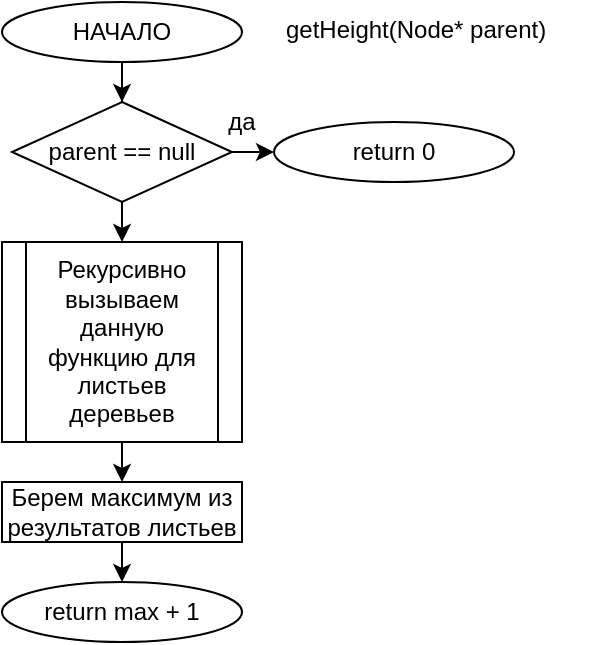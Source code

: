 <mxfile version="14.5.1" type="device" pages="8"><diagram id="BW1qMRBnVFD3zkaqbRNl" name="getHeight"><mxGraphModel dx="1086" dy="806" grid="1" gridSize="10" guides="1" tooltips="1" connect="1" arrows="1" fold="1" page="1" pageScale="1" pageWidth="827" pageHeight="1169" math="0" shadow="0"><root><mxCell id="0"/><mxCell id="1" parent="0"/><mxCell id="AoVnfUL4R-3QlECuRZpR-1" value="getHeight(Node&lt;T&gt;* parent)" style="text;whiteSpace=wrap;html=1;" vertex="1" parent="1"><mxGeometry x="434" y="20" width="160" height="30" as="geometry"/></mxCell><mxCell id="AoVnfUL4R-3QlECuRZpR-5" style="edgeStyle=orthogonalEdgeStyle;rounded=0;orthogonalLoop=1;jettySize=auto;html=1;exitX=0.5;exitY=1;exitDx=0;exitDy=0;" edge="1" parent="1" source="AoVnfUL4R-3QlECuRZpR-2" target="AoVnfUL4R-3QlECuRZpR-4"><mxGeometry relative="1" as="geometry"/></mxCell><mxCell id="AoVnfUL4R-3QlECuRZpR-2" value="НАЧАЛО" style="ellipse;whiteSpace=wrap;html=1;" vertex="1" parent="1"><mxGeometry x="294" y="20" width="120" height="30" as="geometry"/></mxCell><mxCell id="AoVnfUL4R-3QlECuRZpR-7" style="edgeStyle=orthogonalEdgeStyle;rounded=0;orthogonalLoop=1;jettySize=auto;html=1;exitX=1;exitY=0.5;exitDx=0;exitDy=0;entryX=0;entryY=0.5;entryDx=0;entryDy=0;" edge="1" parent="1" source="AoVnfUL4R-3QlECuRZpR-4" target="AoVnfUL4R-3QlECuRZpR-6"><mxGeometry relative="1" as="geometry"/></mxCell><mxCell id="AoVnfUL4R-3QlECuRZpR-10" style="edgeStyle=orthogonalEdgeStyle;rounded=0;orthogonalLoop=1;jettySize=auto;html=1;exitX=0.5;exitY=1;exitDx=0;exitDy=0;entryX=0.5;entryY=0;entryDx=0;entryDy=0;" edge="1" parent="1" source="AoVnfUL4R-3QlECuRZpR-4" target="AoVnfUL4R-3QlECuRZpR-9"><mxGeometry relative="1" as="geometry"/></mxCell><mxCell id="AoVnfUL4R-3QlECuRZpR-4" value="parent == null" style="rhombus;whiteSpace=wrap;html=1;" vertex="1" parent="1"><mxGeometry x="299" y="70" width="110" height="50" as="geometry"/></mxCell><mxCell id="AoVnfUL4R-3QlECuRZpR-6" value="return 0" style="ellipse;whiteSpace=wrap;html=1;" vertex="1" parent="1"><mxGeometry x="430" y="80" width="120" height="30" as="geometry"/></mxCell><mxCell id="AoVnfUL4R-3QlECuRZpR-8" value="да" style="text;html=1;strokeColor=none;fillColor=none;align=center;verticalAlign=middle;whiteSpace=wrap;rounded=0;" vertex="1" parent="1"><mxGeometry x="394" y="70" width="40" height="20" as="geometry"/></mxCell><mxCell id="AoVnfUL4R-3QlECuRZpR-12" style="edgeStyle=orthogonalEdgeStyle;rounded=0;orthogonalLoop=1;jettySize=auto;html=1;exitX=0.5;exitY=1;exitDx=0;exitDy=0;entryX=0.5;entryY=0;entryDx=0;entryDy=0;" edge="1" parent="1" source="AoVnfUL4R-3QlECuRZpR-9" target="AoVnfUL4R-3QlECuRZpR-11"><mxGeometry relative="1" as="geometry"/></mxCell><mxCell id="AoVnfUL4R-3QlECuRZpR-9" value="Рекурсивно вызываем данную функцию для листьев деревьев" style="shape=process;whiteSpace=wrap;html=1;backgroundOutline=1;" vertex="1" parent="1"><mxGeometry x="294" y="140" width="120" height="100" as="geometry"/></mxCell><mxCell id="AoVnfUL4R-3QlECuRZpR-14" style="edgeStyle=orthogonalEdgeStyle;rounded=0;orthogonalLoop=1;jettySize=auto;html=1;exitX=0.5;exitY=1;exitDx=0;exitDy=0;entryX=0.5;entryY=0;entryDx=0;entryDy=0;" edge="1" parent="1" source="AoVnfUL4R-3QlECuRZpR-11" target="AoVnfUL4R-3QlECuRZpR-13"><mxGeometry relative="1" as="geometry"/></mxCell><mxCell id="AoVnfUL4R-3QlECuRZpR-11" value="Берем максимум из результатов листьев" style="rounded=0;whiteSpace=wrap;html=1;" vertex="1" parent="1"><mxGeometry x="294" y="260" width="120" height="30" as="geometry"/></mxCell><mxCell id="AoVnfUL4R-3QlECuRZpR-13" value="return max + 1" style="ellipse;whiteSpace=wrap;html=1;" vertex="1" parent="1"><mxGeometry x="294" y="310" width="120" height="30" as="geometry"/></mxCell></root></mxGraphModel></diagram><diagram id="B-3JRi265FeLO5oPQ7L6" name="inorderTraversal"><mxGraphModel dx="905" dy="672" grid="1" gridSize="10" guides="1" tooltips="1" connect="1" arrows="1" fold="1" page="1" pageScale="1" pageWidth="827" pageHeight="1169" math="0" shadow="0"><root><mxCell id="4geAM8n9Hme6k1BbNIq_-0"/><mxCell id="4geAM8n9Hme6k1BbNIq_-1" parent="4geAM8n9Hme6k1BbNIq_-0"/><mxCell id="4geAM8n9Hme6k1BbNIq_-2" value="inorderTraversal(Node&lt;T&gt;* parent)" style="text;whiteSpace=wrap;html=1;" vertex="1" parent="4geAM8n9Hme6k1BbNIq_-1"><mxGeometry x="173" y="30" width="190" height="30" as="geometry"/></mxCell><mxCell id="4geAM8n9Hme6k1BbNIq_-5" style="edgeStyle=orthogonalEdgeStyle;rounded=0;orthogonalLoop=1;jettySize=auto;html=1;exitX=0.5;exitY=1;exitDx=0;exitDy=0;entryX=0.5;entryY=0;entryDx=0;entryDy=0;" edge="1" parent="4geAM8n9Hme6k1BbNIq_-1" source="4geAM8n9Hme6k1BbNIq_-3" target="4geAM8n9Hme6k1BbNIq_-4"><mxGeometry relative="1" as="geometry"/></mxCell><mxCell id="4geAM8n9Hme6k1BbNIq_-3" value="НАЧАЛО" style="ellipse;whiteSpace=wrap;html=1;" vertex="1" parent="4geAM8n9Hme6k1BbNIq_-1"><mxGeometry x="363" y="20" width="120" height="30" as="geometry"/></mxCell><mxCell id="4geAM8n9Hme6k1BbNIq_-9" style="edgeStyle=orthogonalEdgeStyle;rounded=0;orthogonalLoop=1;jettySize=auto;html=1;exitX=0.5;exitY=1;exitDx=0;exitDy=0;entryX=0.5;entryY=0;entryDx=0;entryDy=0;" edge="1" parent="4geAM8n9Hme6k1BbNIq_-1" source="4geAM8n9Hme6k1BbNIq_-4" target="4geAM8n9Hme6k1BbNIq_-6"><mxGeometry relative="1" as="geometry"/></mxCell><mxCell id="4geAM8n9Hme6k1BbNIq_-15" style="edgeStyle=orthogonalEdgeStyle;rounded=0;orthogonalLoop=1;jettySize=auto;html=1;exitX=1;exitY=0.5;exitDx=0;exitDy=0;" edge="1" parent="4geAM8n9Hme6k1BbNIq_-1" source="4geAM8n9Hme6k1BbNIq_-4"><mxGeometry relative="1" as="geometry"><mxPoint x="423" y="300" as="targetPoint"/><Array as="points"><mxPoint x="560" y="90"/><mxPoint x="560" y="300"/><mxPoint x="430" y="300"/></Array></mxGeometry></mxCell><mxCell id="4geAM8n9Hme6k1BbNIq_-4" value="parent != null" style="rhombus;whiteSpace=wrap;html=1;" vertex="1" parent="4geAM8n9Hme6k1BbNIq_-1"><mxGeometry x="378" y="70" width="90" height="40" as="geometry"/></mxCell><mxCell id="4geAM8n9Hme6k1BbNIq_-10" style="edgeStyle=orthogonalEdgeStyle;rounded=0;orthogonalLoop=1;jettySize=auto;html=1;exitX=0.5;exitY=1;exitDx=0;exitDy=0;entryX=0.5;entryY=0;entryDx=0;entryDy=0;" edge="1" parent="4geAM8n9Hme6k1BbNIq_-1" source="4geAM8n9Hme6k1BbNIq_-6" target="4geAM8n9Hme6k1BbNIq_-8"><mxGeometry relative="1" as="geometry"/></mxCell><mxCell id="4geAM8n9Hme6k1BbNIq_-6" value="Вызов рекурсивно этой функции для левого листа" style="shape=process;whiteSpace=wrap;html=1;backgroundOutline=1;" vertex="1" parent="4geAM8n9Hme6k1BbNIq_-1"><mxGeometry x="320" y="130" width="206" height="40" as="geometry"/></mxCell><mxCell id="4geAM8n9Hme6k1BbNIq_-14" style="edgeStyle=orthogonalEdgeStyle;rounded=0;orthogonalLoop=1;jettySize=auto;html=1;exitX=0.5;exitY=1;exitDx=0;exitDy=0;entryX=0.5;entryY=0;entryDx=0;entryDy=0;" edge="1" parent="4geAM8n9Hme6k1BbNIq_-1" source="4geAM8n9Hme6k1BbNIq_-7" target="4geAM8n9Hme6k1BbNIq_-13"><mxGeometry relative="1" as="geometry"/></mxCell><mxCell id="4geAM8n9Hme6k1BbNIq_-7" value="Вызов рекурсивно этой функции для левого листа" style="shape=process;whiteSpace=wrap;html=1;backgroundOutline=1;" vertex="1" parent="4geAM8n9Hme6k1BbNIq_-1"><mxGeometry x="320" y="240" width="206" height="40" as="geometry"/></mxCell><mxCell id="4geAM8n9Hme6k1BbNIq_-11" style="edgeStyle=orthogonalEdgeStyle;rounded=0;orthogonalLoop=1;jettySize=auto;html=1;exitX=0.5;exitY=1;exitDx=0;exitDy=0;entryX=0.5;entryY=0;entryDx=0;entryDy=0;" edge="1" parent="4geAM8n9Hme6k1BbNIq_-1" source="4geAM8n9Hme6k1BbNIq_-8" target="4geAM8n9Hme6k1BbNIq_-7"><mxGeometry relative="1" as="geometry"/></mxCell><mxCell id="4geAM8n9Hme6k1BbNIq_-8" value="Вывод ключа" style="shape=parallelogram;perimeter=parallelogramPerimeter;whiteSpace=wrap;html=1;fixedSize=1;" vertex="1" parent="4geAM8n9Hme6k1BbNIq_-1"><mxGeometry x="363" y="190" width="120" height="30" as="geometry"/></mxCell><mxCell id="4geAM8n9Hme6k1BbNIq_-12" value="да" style="text;html=1;strokeColor=none;fillColor=none;align=center;verticalAlign=middle;whiteSpace=wrap;rounded=0;" vertex="1" parent="4geAM8n9Hme6k1BbNIq_-1"><mxGeometry x="420" y="110" width="40" height="20" as="geometry"/></mxCell><mxCell id="4geAM8n9Hme6k1BbNIq_-13" value="КОНЕЦ" style="ellipse;whiteSpace=wrap;html=1;" vertex="1" parent="4geAM8n9Hme6k1BbNIq_-1"><mxGeometry x="363" y="320" width="120" height="30" as="geometry"/></mxCell><mxCell id="4geAM8n9Hme6k1BbNIq_-16" value="нет" style="text;html=1;strokeColor=none;fillColor=none;align=center;verticalAlign=middle;whiteSpace=wrap;rounded=0;" vertex="1" parent="4geAM8n9Hme6k1BbNIq_-1"><mxGeometry x="470" y="70" width="40" height="20" as="geometry"/></mxCell></root></mxGraphModel></diagram><diagram id="g00FV4BancTweAm8_nY4" name="preorderTraversal"><mxGraphModel dx="434" dy="322" grid="1" gridSize="10" guides="1" tooltips="1" connect="1" arrows="1" fold="1" page="1" pageScale="1" pageWidth="827" pageHeight="1169" math="0" shadow="0"><root><mxCell id="FPxC_XWBbw3tprt7nkmV-0"/><mxCell id="FPxC_XWBbw3tprt7nkmV-1" parent="FPxC_XWBbw3tprt7nkmV-0"/><mxCell id="FPxC_XWBbw3tprt7nkmV-2" value="preorderTraversal(Node* parent)" style="text;whiteSpace=wrap;html=1;" vertex="1" parent="FPxC_XWBbw3tprt7nkmV-1"><mxGeometry x="173" y="30" width="190" height="30" as="geometry"/></mxCell><mxCell id="FPxC_XWBbw3tprt7nkmV-3" style="edgeStyle=orthogonalEdgeStyle;rounded=0;orthogonalLoop=1;jettySize=auto;html=1;exitX=0.5;exitY=1;exitDx=0;exitDy=0;entryX=0.5;entryY=0;entryDx=0;entryDy=0;" edge="1" parent="FPxC_XWBbw3tprt7nkmV-1" source="FPxC_XWBbw3tprt7nkmV-4" target="FPxC_XWBbw3tprt7nkmV-7"><mxGeometry relative="1" as="geometry"/></mxCell><mxCell id="FPxC_XWBbw3tprt7nkmV-4" value="НАЧАЛО" style="ellipse;whiteSpace=wrap;html=1;" vertex="1" parent="FPxC_XWBbw3tprt7nkmV-1"><mxGeometry x="363" y="20" width="120" height="30" as="geometry"/></mxCell><mxCell id="FPxC_XWBbw3tprt7nkmV-5" style="edgeStyle=orthogonalEdgeStyle;rounded=0;orthogonalLoop=1;jettySize=auto;html=1;exitX=0.5;exitY=1;exitDx=0;exitDy=0;entryX=0.5;entryY=0;entryDx=0;entryDy=0;" edge="1" parent="FPxC_XWBbw3tprt7nkmV-1" source="FPxC_XWBbw3tprt7nkmV-7" target="FPxC_XWBbw3tprt7nkmV-17"><mxGeometry relative="1" as="geometry"/></mxCell><mxCell id="FPxC_XWBbw3tprt7nkmV-6" style="edgeStyle=orthogonalEdgeStyle;rounded=0;orthogonalLoop=1;jettySize=auto;html=1;exitX=1;exitY=0.5;exitDx=0;exitDy=0;" edge="1" parent="FPxC_XWBbw3tprt7nkmV-1" source="FPxC_XWBbw3tprt7nkmV-7"><mxGeometry relative="1" as="geometry"><mxPoint x="423" y="300" as="targetPoint"/><Array as="points"><mxPoint x="560" y="90"/><mxPoint x="560" y="300"/><mxPoint x="430" y="300"/></Array></mxGeometry></mxCell><mxCell id="FPxC_XWBbw3tprt7nkmV-7" value="parent != null" style="rhombus;whiteSpace=wrap;html=1;" vertex="1" parent="FPxC_XWBbw3tprt7nkmV-1"><mxGeometry x="378" y="70" width="90" height="40" as="geometry"/></mxCell><mxCell id="FPxC_XWBbw3tprt7nkmV-8" style="edgeStyle=orthogonalEdgeStyle;rounded=0;orthogonalLoop=1;jettySize=auto;html=1;exitX=0.5;exitY=1;exitDx=0;exitDy=0;entryX=0.5;entryY=0;entryDx=0;entryDy=0;" edge="1" parent="FPxC_XWBbw3tprt7nkmV-1" source="FPxC_XWBbw3tprt7nkmV-9"><mxGeometry relative="1" as="geometry"><mxPoint x="423" y="190" as="targetPoint"/></mxGeometry></mxCell><mxCell id="FPxC_XWBbw3tprt7nkmV-9" value="Вызов рекурсивно этой функции для левого листа" style="shape=process;whiteSpace=wrap;html=1;backgroundOutline=1;" vertex="1" parent="FPxC_XWBbw3tprt7nkmV-1"><mxGeometry x="320" y="180" width="206" height="40" as="geometry"/></mxCell><mxCell id="FPxC_XWBbw3tprt7nkmV-10" style="edgeStyle=orthogonalEdgeStyle;rounded=0;orthogonalLoop=1;jettySize=auto;html=1;exitX=0.5;exitY=1;exitDx=0;exitDy=0;entryX=0.5;entryY=0;entryDx=0;entryDy=0;" edge="1" parent="FPxC_XWBbw3tprt7nkmV-1" source="FPxC_XWBbw3tprt7nkmV-11" target="FPxC_XWBbw3tprt7nkmV-15"><mxGeometry relative="1" as="geometry"/></mxCell><mxCell id="FPxC_XWBbw3tprt7nkmV-11" value="Вызов рекурсивно этой функции для левого листа" style="shape=process;whiteSpace=wrap;html=1;backgroundOutline=1;" vertex="1" parent="FPxC_XWBbw3tprt7nkmV-1"><mxGeometry x="320" y="240" width="206" height="40" as="geometry"/></mxCell><mxCell id="FPxC_XWBbw3tprt7nkmV-12" style="edgeStyle=orthogonalEdgeStyle;rounded=0;orthogonalLoop=1;jettySize=auto;html=1;exitX=0.5;exitY=1;exitDx=0;exitDy=0;entryX=0.5;entryY=0;entryDx=0;entryDy=0;" edge="1" parent="FPxC_XWBbw3tprt7nkmV-1" target="FPxC_XWBbw3tprt7nkmV-11"><mxGeometry relative="1" as="geometry"><mxPoint x="423" y="220" as="sourcePoint"/></mxGeometry></mxCell><mxCell id="FPxC_XWBbw3tprt7nkmV-14" value="да" style="text;html=1;strokeColor=none;fillColor=none;align=center;verticalAlign=middle;whiteSpace=wrap;rounded=0;" vertex="1" parent="FPxC_XWBbw3tprt7nkmV-1"><mxGeometry x="443" y="110" width="40" height="20" as="geometry"/></mxCell><mxCell id="FPxC_XWBbw3tprt7nkmV-15" value="КОНЕЦ" style="ellipse;whiteSpace=wrap;html=1;" vertex="1" parent="FPxC_XWBbw3tprt7nkmV-1"><mxGeometry x="363" y="320" width="120" height="30" as="geometry"/></mxCell><mxCell id="FPxC_XWBbw3tprt7nkmV-16" value="нет" style="text;html=1;strokeColor=none;fillColor=none;align=center;verticalAlign=middle;whiteSpace=wrap;rounded=0;" vertex="1" parent="FPxC_XWBbw3tprt7nkmV-1"><mxGeometry x="470" y="70" width="40" height="20" as="geometry"/></mxCell><mxCell id="QGQJb4rwh0-RRmiWqbQa-2" style="edgeStyle=orthogonalEdgeStyle;rounded=0;orthogonalLoop=1;jettySize=auto;html=1;exitX=0.5;exitY=1;exitDx=0;exitDy=0;entryX=0.5;entryY=0;entryDx=0;entryDy=0;" edge="1" parent="FPxC_XWBbw3tprt7nkmV-1" source="FPxC_XWBbw3tprt7nkmV-17" target="FPxC_XWBbw3tprt7nkmV-9"><mxGeometry relative="1" as="geometry"/></mxCell><mxCell id="FPxC_XWBbw3tprt7nkmV-17" value="Вывод ключа" style="shape=parallelogram;perimeter=parallelogramPerimeter;whiteSpace=wrap;html=1;fixedSize=1;" vertex="1" parent="FPxC_XWBbw3tprt7nkmV-1"><mxGeometry x="363" y="130" width="120" height="30" as="geometry"/></mxCell></root></mxGraphModel></diagram><diagram id="iLRf9k6TgkafiIyk0e5m" name="postorder"><mxGraphModel dx="1086" dy="806" grid="1" gridSize="10" guides="1" tooltips="1" connect="1" arrows="1" fold="1" page="1" pageScale="1" pageWidth="827" pageHeight="1169" math="0" shadow="0"><root><mxCell id="Up7nv6rXmV4VIfCyWEKF-0"/><mxCell id="Up7nv6rXmV4VIfCyWEKF-1" parent="Up7nv6rXmV4VIfCyWEKF-0"/><mxCell id="Up7nv6rXmV4VIfCyWEKF-2" value="postorderTraversal(Node* parent)" style="text;whiteSpace=wrap;html=1;" vertex="1" parent="Up7nv6rXmV4VIfCyWEKF-1"><mxGeometry x="173" y="30" width="190" height="30" as="geometry"/></mxCell><mxCell id="Up7nv6rXmV4VIfCyWEKF-3" style="edgeStyle=orthogonalEdgeStyle;rounded=0;orthogonalLoop=1;jettySize=auto;html=1;exitX=0.5;exitY=1;exitDx=0;exitDy=0;entryX=0.5;entryY=0;entryDx=0;entryDy=0;" edge="1" parent="Up7nv6rXmV4VIfCyWEKF-1" source="Up7nv6rXmV4VIfCyWEKF-4" target="Up7nv6rXmV4VIfCyWEKF-7"><mxGeometry relative="1" as="geometry"/></mxCell><mxCell id="Up7nv6rXmV4VIfCyWEKF-4" value="НАЧАЛО" style="ellipse;whiteSpace=wrap;html=1;" vertex="1" parent="Up7nv6rXmV4VIfCyWEKF-1"><mxGeometry x="363" y="20" width="120" height="30" as="geometry"/></mxCell><mxCell id="Up7nv6rXmV4VIfCyWEKF-5" style="edgeStyle=orthogonalEdgeStyle;rounded=0;orthogonalLoop=1;jettySize=auto;html=1;exitX=0.5;exitY=1;exitDx=0;exitDy=0;entryX=0.5;entryY=0;entryDx=0;entryDy=0;" edge="1" parent="Up7nv6rXmV4VIfCyWEKF-1" source="Up7nv6rXmV4VIfCyWEKF-7" target="Up7nv6rXmV4VIfCyWEKF-9"><mxGeometry relative="1" as="geometry"/></mxCell><mxCell id="Up7nv6rXmV4VIfCyWEKF-6" style="edgeStyle=orthogonalEdgeStyle;rounded=0;orthogonalLoop=1;jettySize=auto;html=1;exitX=1;exitY=0.5;exitDx=0;exitDy=0;" edge="1" parent="Up7nv6rXmV4VIfCyWEKF-1" source="Up7nv6rXmV4VIfCyWEKF-7"><mxGeometry relative="1" as="geometry"><mxPoint x="423" y="300" as="targetPoint"/><Array as="points"><mxPoint x="560" y="90"/><mxPoint x="560" y="300"/><mxPoint x="430" y="300"/></Array></mxGeometry></mxCell><mxCell id="Up7nv6rXmV4VIfCyWEKF-7" value="parent != null" style="rhombus;whiteSpace=wrap;html=1;" vertex="1" parent="Up7nv6rXmV4VIfCyWEKF-1"><mxGeometry x="378" y="70" width="90" height="40" as="geometry"/></mxCell><mxCell id="Up7nv6rXmV4VIfCyWEKF-8" style="edgeStyle=orthogonalEdgeStyle;rounded=0;orthogonalLoop=1;jettySize=auto;html=1;exitX=0.5;exitY=1;exitDx=0;exitDy=0;entryX=0.5;entryY=0;entryDx=0;entryDy=0;" edge="1" parent="Up7nv6rXmV4VIfCyWEKF-1" source="Up7nv6rXmV4VIfCyWEKF-9"><mxGeometry relative="1" as="geometry"><mxPoint x="423" y="140" as="targetPoint"/></mxGeometry></mxCell><mxCell id="Up7nv6rXmV4VIfCyWEKF-9" value="Вызов рекурсивно этой функции для левого листа" style="shape=process;whiteSpace=wrap;html=1;backgroundOutline=1;" vertex="1" parent="Up7nv6rXmV4VIfCyWEKF-1"><mxGeometry x="320" y="130" width="206" height="40" as="geometry"/></mxCell><mxCell id="Up7nv6rXmV4VIfCyWEKF-10" style="edgeStyle=orthogonalEdgeStyle;rounded=0;orthogonalLoop=1;jettySize=auto;html=1;exitX=0.5;exitY=1;exitDx=0;exitDy=0;entryX=0.5;entryY=0;entryDx=0;entryDy=0;" edge="1" parent="Up7nv6rXmV4VIfCyWEKF-1" source="Up7nv6rXmV4VIfCyWEKF-11" target="Up7nv6rXmV4VIfCyWEKF-16"><mxGeometry relative="1" as="geometry"/></mxCell><mxCell id="Up7nv6rXmV4VIfCyWEKF-11" value="Вызов рекурсивно этой функции для левого листа" style="shape=process;whiteSpace=wrap;html=1;backgroundOutline=1;" vertex="1" parent="Up7nv6rXmV4VIfCyWEKF-1"><mxGeometry x="320" y="190" width="206" height="40" as="geometry"/></mxCell><mxCell id="Up7nv6rXmV4VIfCyWEKF-12" style="edgeStyle=orthogonalEdgeStyle;rounded=0;orthogonalLoop=1;jettySize=auto;html=1;exitX=0.5;exitY=1;exitDx=0;exitDy=0;entryX=0.5;entryY=0;entryDx=0;entryDy=0;" edge="1" parent="Up7nv6rXmV4VIfCyWEKF-1" target="Up7nv6rXmV4VIfCyWEKF-11"><mxGeometry relative="1" as="geometry"><mxPoint x="423" y="170" as="sourcePoint"/></mxGeometry></mxCell><mxCell id="Up7nv6rXmV4VIfCyWEKF-13" value="да" style="text;html=1;strokeColor=none;fillColor=none;align=center;verticalAlign=middle;whiteSpace=wrap;rounded=0;" vertex="1" parent="Up7nv6rXmV4VIfCyWEKF-1"><mxGeometry x="420" y="110" width="40" height="20" as="geometry"/></mxCell><mxCell id="Up7nv6rXmV4VIfCyWEKF-14" value="КОНЕЦ" style="ellipse;whiteSpace=wrap;html=1;" vertex="1" parent="Up7nv6rXmV4VIfCyWEKF-1"><mxGeometry x="363" y="320" width="120" height="30" as="geometry"/></mxCell><mxCell id="Up7nv6rXmV4VIfCyWEKF-15" value="нет" style="text;html=1;strokeColor=none;fillColor=none;align=center;verticalAlign=middle;whiteSpace=wrap;rounded=0;" vertex="1" parent="Up7nv6rXmV4VIfCyWEKF-1"><mxGeometry x="470" y="70" width="40" height="20" as="geometry"/></mxCell><mxCell id="Up7nv6rXmV4VIfCyWEKF-17" style="edgeStyle=orthogonalEdgeStyle;rounded=0;orthogonalLoop=1;jettySize=auto;html=1;exitX=0.5;exitY=1;exitDx=0;exitDy=0;entryX=0.5;entryY=0;entryDx=0;entryDy=0;" edge="1" parent="Up7nv6rXmV4VIfCyWEKF-1" source="Up7nv6rXmV4VIfCyWEKF-16" target="Up7nv6rXmV4VIfCyWEKF-14"><mxGeometry relative="1" as="geometry"/></mxCell><mxCell id="Up7nv6rXmV4VIfCyWEKF-16" value="Вывод ключа" style="shape=parallelogram;perimeter=parallelogramPerimeter;whiteSpace=wrap;html=1;fixedSize=1;" vertex="1" parent="Up7nv6rXmV4VIfCyWEKF-1"><mxGeometry x="363" y="250" width="120" height="30" as="geometry"/></mxCell></root></mxGraphModel></diagram><diagram id="UOvpYJp0cwUBG3vtKQwI" name="insert"><mxGraphModel dx="1086" dy="806" grid="1" gridSize="10" guides="1" tooltips="1" connect="1" arrows="1" fold="1" page="1" pageScale="1" pageWidth="827" pageHeight="1169" math="0" shadow="0"><root><mxCell id="nnUzBEbul4XNCU3whpdk-0"/><mxCell id="nnUzBEbul4XNCU3whpdk-1" parent="nnUzBEbul4XNCU3whpdk-0"/><mxCell id="nnUzBEbul4XNCU3whpdk-2" value="insert(T key)" style="text;whiteSpace=wrap;html=1;" vertex="1" parent="nnUzBEbul4XNCU3whpdk-1"><mxGeometry x="229" y="10" width="90" height="30" as="geometry"/></mxCell><mxCell id="nnUzBEbul4XNCU3whpdk-14" style="edgeStyle=orthogonalEdgeStyle;rounded=0;orthogonalLoop=1;jettySize=auto;html=1;exitX=0.5;exitY=1;exitDx=0;exitDy=0;entryX=0.5;entryY=0;entryDx=0;entryDy=0;" edge="1" parent="nnUzBEbul4XNCU3whpdk-1" source="nnUzBEbul4XNCU3whpdk-3" target="nnUzBEbul4XNCU3whpdk-4"><mxGeometry relative="1" as="geometry"/></mxCell><mxCell id="nnUzBEbul4XNCU3whpdk-3" value="НАЧАЛО" style="ellipse;whiteSpace=wrap;html=1;" vertex="1" parent="nnUzBEbul4XNCU3whpdk-1"><mxGeometry x="354" y="10" width="120" height="30" as="geometry"/></mxCell><mxCell id="nnUzBEbul4XNCU3whpdk-6" style="edgeStyle=orthogonalEdgeStyle;rounded=0;orthogonalLoop=1;jettySize=auto;html=1;exitX=0.5;exitY=1;exitDx=0;exitDy=0;entryX=0.5;entryY=0;entryDx=0;entryDy=0;" edge="1" parent="nnUzBEbul4XNCU3whpdk-1" source="nnUzBEbul4XNCU3whpdk-4" target="nnUzBEbul4XNCU3whpdk-5"><mxGeometry relative="1" as="geometry"/></mxCell><mxCell id="nnUzBEbul4XNCU3whpdk-13" style="edgeStyle=orthogonalEdgeStyle;rounded=0;orthogonalLoop=1;jettySize=auto;html=1;exitX=0;exitY=0.5;exitDx=0;exitDy=0;entryX=0.5;entryY=0;entryDx=0;entryDy=0;" edge="1" parent="nnUzBEbul4XNCU3whpdk-1" source="nnUzBEbul4XNCU3whpdk-4" target="nnUzBEbul4XNCU3whpdk-15"><mxGeometry relative="1" as="geometry"><mxPoint x="410" y="290" as="targetPoint"/><Array as="points"><mxPoint x="310" y="100"/><mxPoint x="310" y="270"/><mxPoint x="414" y="270"/></Array></mxGeometry></mxCell><mxCell id="nnUzBEbul4XNCU3whpdk-4" value="Корень пустой?" style="rhombus;whiteSpace=wrap;html=1;" vertex="1" parent="nnUzBEbul4XNCU3whpdk-1"><mxGeometry x="374" y="60" width="80" height="80" as="geometry"/></mxCell><mxCell id="nnUzBEbul4XNCU3whpdk-9" style="edgeStyle=orthogonalEdgeStyle;rounded=0;orthogonalLoop=1;jettySize=auto;html=1;exitX=0.5;exitY=1;exitDx=0;exitDy=0;entryX=0.5;entryY=0;entryDx=0;entryDy=0;" edge="1" parent="nnUzBEbul4XNCU3whpdk-1" source="nnUzBEbul4XNCU3whpdk-5" target="nnUzBEbul4XNCU3whpdk-8"><mxGeometry relative="1" as="geometry"/></mxCell><mxCell id="nnUzBEbul4XNCU3whpdk-5" value="Создать новый элемент без узлов" style="rounded=0;whiteSpace=wrap;html=1;" vertex="1" parent="nnUzBEbul4XNCU3whpdk-1"><mxGeometry x="354" y="160" width="120" height="30" as="geometry"/></mxCell><mxCell id="nnUzBEbul4XNCU3whpdk-11" style="edgeStyle=orthogonalEdgeStyle;rounded=0;orthogonalLoop=1;jettySize=auto;html=1;exitX=1;exitY=0.5;exitDx=0;exitDy=0;entryX=0;entryY=0.5;entryDx=0;entryDy=0;" edge="1" parent="nnUzBEbul4XNCU3whpdk-1" source="nnUzBEbul4XNCU3whpdk-8" target="nnUzBEbul4XNCU3whpdk-10"><mxGeometry relative="1" as="geometry"/></mxCell><mxCell id="nnUzBEbul4XNCU3whpdk-8" value="Корень = новый элемент" style="rounded=0;whiteSpace=wrap;html=1;" vertex="1" parent="nnUzBEbul4XNCU3whpdk-1"><mxGeometry x="354" y="210" width="120" height="30" as="geometry"/></mxCell><mxCell id="nnUzBEbul4XNCU3whpdk-10" value="КОНЕЦ" style="ellipse;whiteSpace=wrap;html=1;" vertex="1" parent="nnUzBEbul4XNCU3whpdk-1"><mxGeometry x="560" y="210" width="120" height="30" as="geometry"/></mxCell><mxCell id="nnUzBEbul4XNCU3whpdk-12" value="да" style="text;html=1;strokeColor=none;fillColor=none;align=center;verticalAlign=middle;whiteSpace=wrap;rounded=0;" vertex="1" parent="nnUzBEbul4XNCU3whpdk-1"><mxGeometry x="420" y="140" width="40" height="20" as="geometry"/></mxCell><mxCell id="nnUzBEbul4XNCU3whpdk-18" style="edgeStyle=orthogonalEdgeStyle;rounded=0;orthogonalLoop=1;jettySize=auto;html=1;exitX=0.5;exitY=1;exitDx=0;exitDy=0;entryX=0.5;entryY=0;entryDx=0;entryDy=0;" edge="1" parent="nnUzBEbul4XNCU3whpdk-1" source="nnUzBEbul4XNCU3whpdk-15" target="nnUzBEbul4XNCU3whpdk-17"><mxGeometry relative="1" as="geometry"/></mxCell><mxCell id="nnUzBEbul4XNCU3whpdk-15" value="Сохраняем ссылку на корень дерева(node)" style="rounded=0;whiteSpace=wrap;html=1;" vertex="1" parent="nnUzBEbul4XNCU3whpdk-1"><mxGeometry x="354" y="290" width="120" height="40" as="geometry"/></mxCell><mxCell id="nnUzBEbul4XNCU3whpdk-23" style="edgeStyle=orthogonalEdgeStyle;rounded=0;orthogonalLoop=1;jettySize=auto;html=1;exitX=0.5;exitY=1;exitDx=0;exitDy=0;entryX=0.5;entryY=0;entryDx=0;entryDy=0;" edge="1" parent="nnUzBEbul4XNCU3whpdk-1" source="nnUzBEbul4XNCU3whpdk-17" target="nnUzBEbul4XNCU3whpdk-21"><mxGeometry relative="1" as="geometry"/></mxCell><mxCell id="nnUzBEbul4XNCU3whpdk-63" style="edgeStyle=orthogonalEdgeStyle;rounded=0;orthogonalLoop=1;jettySize=auto;html=1;exitX=1;exitY=0.5;exitDx=0;exitDy=0;" edge="1" parent="nnUzBEbul4XNCU3whpdk-1" source="nnUzBEbul4XNCU3whpdk-17" target="nnUzBEbul4XNCU3whpdk-62"><mxGeometry relative="1" as="geometry"/></mxCell><mxCell id="nnUzBEbul4XNCU3whpdk-17" value="node != null" style="rhombus;whiteSpace=wrap;html=1;" vertex="1" parent="nnUzBEbul4XNCU3whpdk-1"><mxGeometry x="359" y="350" width="110" height="60" as="geometry"/></mxCell><mxCell id="nnUzBEbul4XNCU3whpdk-48" style="edgeStyle=orthogonalEdgeStyle;rounded=0;orthogonalLoop=1;jettySize=auto;html=1;exitX=1;exitY=0.5;exitDx=0;exitDy=0;entryX=0.5;entryY=0;entryDx=0;entryDy=0;" edge="1" parent="nnUzBEbul4XNCU3whpdk-1" source="nnUzBEbul4XNCU3whpdk-21" target="nnUzBEbul4XNCU3whpdk-24"><mxGeometry relative="1" as="geometry"/></mxCell><mxCell id="nnUzBEbul4XNCU3whpdk-59" style="edgeStyle=orthogonalEdgeStyle;rounded=0;orthogonalLoop=1;jettySize=auto;html=1;exitX=0;exitY=0.5;exitDx=0;exitDy=0;entryX=0.5;entryY=0;entryDx=0;entryDy=0;" edge="1" parent="nnUzBEbul4XNCU3whpdk-1" source="nnUzBEbul4XNCU3whpdk-21" target="nnUzBEbul4XNCU3whpdk-51"><mxGeometry relative="1" as="geometry"/></mxCell><mxCell id="nnUzBEbul4XNCU3whpdk-21" value="Ключ &amp;gt; &lt;br&gt;ключа node" style="rhombus;whiteSpace=wrap;html=1;" vertex="1" parent="nnUzBEbul4XNCU3whpdk-1"><mxGeometry x="366" y="435" width="94" height="90" as="geometry"/></mxCell><mxCell id="nnUzBEbul4XNCU3whpdk-22" value="да" style="text;html=1;strokeColor=none;fillColor=none;align=center;verticalAlign=middle;whiteSpace=wrap;rounded=0;" vertex="1" parent="nnUzBEbul4XNCU3whpdk-1"><mxGeometry x="354" y="395" width="40" height="20" as="geometry"/></mxCell><mxCell id="nnUzBEbul4XNCU3whpdk-30" style="edgeStyle=orthogonalEdgeStyle;rounded=0;orthogonalLoop=1;jettySize=auto;html=1;exitX=1;exitY=0.5;exitDx=0;exitDy=0;entryX=0;entryY=0.5;entryDx=0;entryDy=0;" edge="1" parent="nnUzBEbul4XNCU3whpdk-1" source="nnUzBEbul4XNCU3whpdk-24" target="nnUzBEbul4XNCU3whpdk-28"><mxGeometry relative="1" as="geometry"/></mxCell><mxCell id="nnUzBEbul4XNCU3whpdk-35" style="edgeStyle=orthogonalEdgeStyle;rounded=0;orthogonalLoop=1;jettySize=auto;html=1;exitX=0.5;exitY=1;exitDx=0;exitDy=0;entryX=0.5;entryY=0;entryDx=0;entryDy=0;" edge="1" parent="nnUzBEbul4XNCU3whpdk-1" source="nnUzBEbul4XNCU3whpdk-24" target="nnUzBEbul4XNCU3whpdk-33"><mxGeometry relative="1" as="geometry"/></mxCell><mxCell id="nnUzBEbul4XNCU3whpdk-24" value="Правый &lt;br&gt;лист == null" style="rhombus;whiteSpace=wrap;html=1;" vertex="1" parent="nnUzBEbul4XNCU3whpdk-1"><mxGeometry x="538" y="500" width="106" height="80" as="geometry"/></mxCell><mxCell id="nnUzBEbul4XNCU3whpdk-26" value="да" style="text;html=1;strokeColor=none;fillColor=none;align=center;verticalAlign=middle;whiteSpace=wrap;rounded=0;" vertex="1" parent="nnUzBEbul4XNCU3whpdk-1"><mxGeometry x="469" y="450" width="40" height="20" as="geometry"/></mxCell><mxCell id="nnUzBEbul4XNCU3whpdk-27" value="да" style="text;html=1;strokeColor=none;fillColor=none;align=center;verticalAlign=middle;whiteSpace=wrap;rounded=0;" vertex="1" parent="nnUzBEbul4XNCU3whpdk-1"><mxGeometry x="631" y="510" width="40" height="20" as="geometry"/></mxCell><mxCell id="nnUzBEbul4XNCU3whpdk-47" style="edgeStyle=orthogonalEdgeStyle;rounded=0;orthogonalLoop=1;jettySize=auto;html=1;exitX=0.5;exitY=1;exitDx=0;exitDy=0;entryX=0.5;entryY=0;entryDx=0;entryDy=0;" edge="1" parent="nnUzBEbul4XNCU3whpdk-1" source="nnUzBEbul4XNCU3whpdk-28" target="nnUzBEbul4XNCU3whpdk-31"><mxGeometry relative="1" as="geometry"/></mxCell><mxCell id="nnUzBEbul4XNCU3whpdk-28" value="Правый лист = новый элемент&amp;nbsp;" style="rounded=0;whiteSpace=wrap;html=1;" vertex="1" parent="nnUzBEbul4XNCU3whpdk-1"><mxGeometry x="677" y="520" width="120" height="40" as="geometry"/></mxCell><mxCell id="nnUzBEbul4XNCU3whpdk-31" value="КОНЕЦ" style="ellipse;whiteSpace=wrap;html=1;" vertex="1" parent="nnUzBEbul4XNCU3whpdk-1"><mxGeometry x="677" y="590" width="120" height="30" as="geometry"/></mxCell><mxCell id="nnUzBEbul4XNCU3whpdk-65" style="edgeStyle=orthogonalEdgeStyle;rounded=0;orthogonalLoop=1;jettySize=auto;html=1;exitX=0.5;exitY=1;exitDx=0;exitDy=0;" edge="1" parent="nnUzBEbul4XNCU3whpdk-1" source="nnUzBEbul4XNCU3whpdk-33"><mxGeometry relative="1" as="geometry"><mxPoint x="418" y="420" as="targetPoint"/><Array as="points"><mxPoint x="590" y="690"/><mxPoint x="810" y="690"/><mxPoint x="810" y="420"/></Array></mxGeometry></mxCell><mxCell id="nnUzBEbul4XNCU3whpdk-33" value="Правый лист = правый лист этого листа(спускаемся ниже)" style="rounded=0;whiteSpace=wrap;html=1;" vertex="1" parent="nnUzBEbul4XNCU3whpdk-1"><mxGeometry x="530" y="600" width="120" height="60" as="geometry"/></mxCell><mxCell id="nnUzBEbul4XNCU3whpdk-34" value="нет" style="text;html=1;strokeColor=none;fillColor=none;align=center;verticalAlign=middle;whiteSpace=wrap;rounded=0;" vertex="1" parent="nnUzBEbul4XNCU3whpdk-1"><mxGeometry x="611" y="580" width="40" height="20" as="geometry"/></mxCell><mxCell id="nnUzBEbul4XNCU3whpdk-50" style="edgeStyle=orthogonalEdgeStyle;rounded=0;orthogonalLoop=1;jettySize=auto;html=1;exitX=0.5;exitY=1;exitDx=0;exitDy=0;entryX=0.5;entryY=0;entryDx=0;entryDy=0;" edge="1" parent="nnUzBEbul4XNCU3whpdk-1" source="nnUzBEbul4XNCU3whpdk-51" target="nnUzBEbul4XNCU3whpdk-56"><mxGeometry relative="1" as="geometry"/></mxCell><mxCell id="nnUzBEbul4XNCU3whpdk-58" style="edgeStyle=orthogonalEdgeStyle;rounded=0;orthogonalLoop=1;jettySize=auto;html=1;exitX=0;exitY=0.5;exitDx=0;exitDy=0;entryX=1;entryY=0.5;entryDx=0;entryDy=0;" edge="1" parent="nnUzBEbul4XNCU3whpdk-1" source="nnUzBEbul4XNCU3whpdk-51" target="nnUzBEbul4XNCU3whpdk-54"><mxGeometry relative="1" as="geometry"/></mxCell><mxCell id="nnUzBEbul4XNCU3whpdk-51" value="Левый&lt;br&gt;лист == null" style="rhombus;whiteSpace=wrap;html=1;" vertex="1" parent="nnUzBEbul4XNCU3whpdk-1"><mxGeometry x="221" y="505" width="106" height="80" as="geometry"/></mxCell><mxCell id="nnUzBEbul4XNCU3whpdk-53" style="edgeStyle=orthogonalEdgeStyle;rounded=0;orthogonalLoop=1;jettySize=auto;html=1;exitX=0.5;exitY=1;exitDx=0;exitDy=0;entryX=0.5;entryY=0;entryDx=0;entryDy=0;" edge="1" parent="nnUzBEbul4XNCU3whpdk-1" source="nnUzBEbul4XNCU3whpdk-54" target="nnUzBEbul4XNCU3whpdk-55"><mxGeometry relative="1" as="geometry"/></mxCell><mxCell id="nnUzBEbul4XNCU3whpdk-54" value="Левый лист = новый элемент&amp;nbsp;" style="rounded=0;whiteSpace=wrap;html=1;" vertex="1" parent="nnUzBEbul4XNCU3whpdk-1"><mxGeometry x="63" y="525" width="120" height="40" as="geometry"/></mxCell><mxCell id="nnUzBEbul4XNCU3whpdk-55" value="КОНЕЦ" style="ellipse;whiteSpace=wrap;html=1;" vertex="1" parent="nnUzBEbul4XNCU3whpdk-1"><mxGeometry x="63" y="595" width="120" height="30" as="geometry"/></mxCell><mxCell id="nnUzBEbul4XNCU3whpdk-64" style="edgeStyle=orthogonalEdgeStyle;rounded=0;orthogonalLoop=1;jettySize=auto;html=1;exitX=0.5;exitY=1;exitDx=0;exitDy=0;" edge="1" parent="nnUzBEbul4XNCU3whpdk-1" source="nnUzBEbul4XNCU3whpdk-56"><mxGeometry relative="1" as="geometry"><mxPoint x="410" y="420" as="targetPoint"/><Array as="points"><mxPoint x="273" y="685"/><mxPoint x="40" y="685"/><mxPoint x="40" y="420"/></Array></mxGeometry></mxCell><mxCell id="nnUzBEbul4XNCU3whpdk-56" value="Левый лист = левый лист этого листа(спускаемся ниже)" style="rounded=0;whiteSpace=wrap;html=1;" vertex="1" parent="nnUzBEbul4XNCU3whpdk-1"><mxGeometry x="213" y="605" width="120" height="60" as="geometry"/></mxCell><mxCell id="nnUzBEbul4XNCU3whpdk-57" value="нет" style="text;html=1;strokeColor=none;fillColor=none;align=center;verticalAlign=middle;whiteSpace=wrap;rounded=0;" vertex="1" parent="nnUzBEbul4XNCU3whpdk-1"><mxGeometry x="294" y="585" width="40" height="20" as="geometry"/></mxCell><mxCell id="nnUzBEbul4XNCU3whpdk-60" value="нет" style="text;html=1;strokeColor=none;fillColor=none;align=center;verticalAlign=middle;whiteSpace=wrap;rounded=0;" vertex="1" parent="nnUzBEbul4XNCU3whpdk-1"><mxGeometry x="287" y="450" width="40" height="20" as="geometry"/></mxCell><mxCell id="nnUzBEbul4XNCU3whpdk-61" value="нет" style="text;html=1;strokeColor=none;fillColor=none;align=center;verticalAlign=middle;whiteSpace=wrap;rounded=0;" vertex="1" parent="nnUzBEbul4XNCU3whpdk-1"><mxGeometry x="454" y="350" width="40" height="20" as="geometry"/></mxCell><mxCell id="nnUzBEbul4XNCU3whpdk-62" value="КОНЕЦ" style="ellipse;whiteSpace=wrap;html=1;" vertex="1" parent="nnUzBEbul4XNCU3whpdk-1"><mxGeometry x="560" y="365" width="120" height="30" as="geometry"/></mxCell></root></mxGraphModel></diagram><diagram id="j4RIsNw2TRnGHA9REGPN" name="search"><mxGraphModel dx="1086" dy="806" grid="1" gridSize="10" guides="1" tooltips="1" connect="1" arrows="1" fold="1" page="1" pageScale="1" pageWidth="827" pageHeight="1169" math="0" shadow="0"><root><mxCell id="YouRSkNSrp-vZs4QOKyd-0"/><mxCell id="YouRSkNSrp-vZs4QOKyd-1" parent="YouRSkNSrp-vZs4QOKyd-0"/><mxCell id="YouRSkNSrp-vZs4QOKyd-2" value="Node&amp;lt;T&amp;gt;* search(Node* parent, T key)" style="text;whiteSpace=wrap;html=1;" vertex="1" parent="YouRSkNSrp-vZs4QOKyd-1"><mxGeometry x="116" y="50" width="230" height="30" as="geometry"/></mxCell><mxCell id="YouRSkNSrp-vZs4QOKyd-7" style="edgeStyle=orthogonalEdgeStyle;rounded=0;orthogonalLoop=1;jettySize=auto;html=1;exitX=0.5;exitY=1;exitDx=0;exitDy=0;entryX=0.5;entryY=0;entryDx=0;entryDy=0;" edge="1" parent="YouRSkNSrp-vZs4QOKyd-1" source="YouRSkNSrp-vZs4QOKyd-3" target="YouRSkNSrp-vZs4QOKyd-4"><mxGeometry relative="1" as="geometry"/></mxCell><mxCell id="YouRSkNSrp-vZs4QOKyd-3" value="НАЧАЛО" style="ellipse;whiteSpace=wrap;html=1;" vertex="1" parent="YouRSkNSrp-vZs4QOKyd-1"><mxGeometry x="354" y="20" width="120" height="30" as="geometry"/></mxCell><mxCell id="YouRSkNSrp-vZs4QOKyd-6" style="edgeStyle=orthogonalEdgeStyle;rounded=0;orthogonalLoop=1;jettySize=auto;html=1;exitX=1;exitY=0.5;exitDx=0;exitDy=0;entryX=0;entryY=0.5;entryDx=0;entryDy=0;" edge="1" parent="YouRSkNSrp-vZs4QOKyd-1" source="YouRSkNSrp-vZs4QOKyd-4" target="YouRSkNSrp-vZs4QOKyd-5"><mxGeometry relative="1" as="geometry"/></mxCell><mxCell id="YouRSkNSrp-vZs4QOKyd-11" style="edgeStyle=orthogonalEdgeStyle;rounded=0;orthogonalLoop=1;jettySize=auto;html=1;exitX=0.5;exitY=1;exitDx=0;exitDy=0;entryX=0.5;entryY=0;entryDx=0;entryDy=0;" edge="1" parent="YouRSkNSrp-vZs4QOKyd-1" source="YouRSkNSrp-vZs4QOKyd-4" target="YouRSkNSrp-vZs4QOKyd-10"><mxGeometry relative="1" as="geometry"/></mxCell><mxCell id="YouRSkNSrp-vZs4QOKyd-4" value="parent == null&amp;nbsp;&lt;br&gt;или&amp;nbsp;parent-&amp;gt;key &lt;br&gt;=key" style="rhombus;whiteSpace=wrap;html=1;" vertex="1" parent="YouRSkNSrp-vZs4QOKyd-1"><mxGeometry x="336" y="70" width="156" height="60" as="geometry"/></mxCell><mxCell id="YouRSkNSrp-vZs4QOKyd-5" value="Вернуть parent" style="ellipse;whiteSpace=wrap;html=1;" vertex="1" parent="YouRSkNSrp-vZs4QOKyd-1"><mxGeometry x="530" y="85" width="120" height="30" as="geometry"/></mxCell><mxCell id="YouRSkNSrp-vZs4QOKyd-8" value="да" style="text;html=1;strokeColor=none;fillColor=none;align=center;verticalAlign=middle;whiteSpace=wrap;rounded=0;" vertex="1" parent="YouRSkNSrp-vZs4QOKyd-1"><mxGeometry x="480" y="80" width="40" height="20" as="geometry"/></mxCell><mxCell id="YouRSkNSrp-vZs4QOKyd-16" style="edgeStyle=orthogonalEdgeStyle;rounded=0;orthogonalLoop=1;jettySize=auto;html=1;exitX=1;exitY=0.5;exitDx=0;exitDy=0;entryX=0.5;entryY=0;entryDx=0;entryDy=0;" edge="1" parent="YouRSkNSrp-vZs4QOKyd-1" source="YouRSkNSrp-vZs4QOKyd-10" target="YouRSkNSrp-vZs4QOKyd-12"><mxGeometry relative="1" as="geometry"/></mxCell><mxCell id="YouRSkNSrp-vZs4QOKyd-17" style="edgeStyle=orthogonalEdgeStyle;rounded=0;orthogonalLoop=1;jettySize=auto;html=1;exitX=0;exitY=0.5;exitDx=0;exitDy=0;entryX=0.5;entryY=0;entryDx=0;entryDy=0;" edge="1" parent="YouRSkNSrp-vZs4QOKyd-1" source="YouRSkNSrp-vZs4QOKyd-10" target="YouRSkNSrp-vZs4QOKyd-14"><mxGeometry relative="1" as="geometry"/></mxCell><mxCell id="YouRSkNSrp-vZs4QOKyd-10" value="key &amp;lt; parent-&amp;gt;key" style="rhombus;whiteSpace=wrap;html=1;" vertex="1" parent="YouRSkNSrp-vZs4QOKyd-1"><mxGeometry x="346" y="150" width="136" height="60" as="geometry"/></mxCell><mxCell id="YouRSkNSrp-vZs4QOKyd-20" style="edgeStyle=orthogonalEdgeStyle;rounded=0;orthogonalLoop=1;jettySize=auto;html=1;exitX=0.5;exitY=1;exitDx=0;exitDy=0;entryX=0.5;entryY=0;entryDx=0;entryDy=0;" edge="1" parent="YouRSkNSrp-vZs4QOKyd-1" source="YouRSkNSrp-vZs4QOKyd-12" target="YouRSkNSrp-vZs4QOKyd-18"><mxGeometry relative="1" as="geometry"><Array as="points"><mxPoint x="620" y="290"/><mxPoint x="414" y="290"/></Array></mxGeometry></mxCell><mxCell id="YouRSkNSrp-vZs4QOKyd-12" value="Рекурсивно вызываем функцию поиска для левого поддерева" style="shape=process;whiteSpace=wrap;html=1;backgroundOutline=1;" vertex="1" parent="YouRSkNSrp-vZs4QOKyd-1"><mxGeometry x="520" y="210" width="200" height="50" as="geometry"/></mxCell><mxCell id="YouRSkNSrp-vZs4QOKyd-19" style="edgeStyle=orthogonalEdgeStyle;rounded=0;orthogonalLoop=1;jettySize=auto;html=1;exitX=0.5;exitY=1;exitDx=0;exitDy=0;entryX=0.5;entryY=0;entryDx=0;entryDy=0;" edge="1" parent="YouRSkNSrp-vZs4QOKyd-1" source="YouRSkNSrp-vZs4QOKyd-14" target="YouRSkNSrp-vZs4QOKyd-18"><mxGeometry relative="1" as="geometry"/></mxCell><mxCell id="YouRSkNSrp-vZs4QOKyd-14" value="Рекурсивно вызываем функцию поиска для левого поддерева" style="shape=process;whiteSpace=wrap;html=1;backgroundOutline=1;" vertex="1" parent="YouRSkNSrp-vZs4QOKyd-1"><mxGeometry x="146" y="220" width="200" height="50" as="geometry"/></mxCell><mxCell id="YouRSkNSrp-vZs4QOKyd-18" value="КОНЕЦ" style="ellipse;whiteSpace=wrap;html=1;" vertex="1" parent="YouRSkNSrp-vZs4QOKyd-1"><mxGeometry x="354" y="310" width="120" height="30" as="geometry"/></mxCell></root></mxGraphModel></diagram><diagram id="rBtpMd3eaHzdgAOLS0z5" name="next"><mxGraphModel dx="1086" dy="806" grid="1" gridSize="10" guides="1" tooltips="1" connect="1" arrows="1" fold="1" page="1" pageScale="1" pageWidth="827" pageHeight="1169" math="0" shadow="0"><root><mxCell id="SyrcIIeVFoS-izpTxqaa-0"/><mxCell id="SyrcIIeVFoS-izpTxqaa-1" parent="SyrcIIeVFoS-izpTxqaa-0"/><mxCell id="SyrcIIeVFoS-izpTxqaa-2" value="Node* next(T key)" style="text;whiteSpace=wrap;html=1;" vertex="1" parent="SyrcIIeVFoS-izpTxqaa-1"><mxGeometry x="100" y="30" width="150" height="30" as="geometry"/></mxCell><mxCell id="SyrcIIeVFoS-izpTxqaa-5" style="edgeStyle=orthogonalEdgeStyle;rounded=0;orthogonalLoop=1;jettySize=auto;html=1;exitX=0.5;exitY=1;exitDx=0;exitDy=0;entryX=0.5;entryY=0;entryDx=0;entryDy=0;" edge="1" parent="SyrcIIeVFoS-izpTxqaa-1" source="SyrcIIeVFoS-izpTxqaa-3" target="SyrcIIeVFoS-izpTxqaa-4"><mxGeometry relative="1" as="geometry"/></mxCell><mxCell id="SyrcIIeVFoS-izpTxqaa-3" value="НАЧАЛО" style="ellipse;whiteSpace=wrap;html=1;" vertex="1" parent="SyrcIIeVFoS-izpTxqaa-1"><mxGeometry x="354" y="30" width="120" height="30" as="geometry"/></mxCell><mxCell id="SyrcIIeVFoS-izpTxqaa-7" style="edgeStyle=orthogonalEdgeStyle;rounded=0;orthogonalLoop=1;jettySize=auto;html=1;exitX=0.5;exitY=1;exitDx=0;exitDy=0;entryX=0.5;entryY=0;entryDx=0;entryDy=0;" edge="1" parent="SyrcIIeVFoS-izpTxqaa-1" source="SyrcIIeVFoS-izpTxqaa-4" target="SyrcIIeVFoS-izpTxqaa-6"><mxGeometry relative="1" as="geometry"/></mxCell><mxCell id="SyrcIIeVFoS-izpTxqaa-4" value="Node* current = корень" style="rounded=0;whiteSpace=wrap;html=1;" vertex="1" parent="SyrcIIeVFoS-izpTxqaa-1"><mxGeometry x="346" y="80" width="136" height="30" as="geometry"/></mxCell><mxCell id="SyrcIIeVFoS-izpTxqaa-9" style="edgeStyle=orthogonalEdgeStyle;rounded=0;orthogonalLoop=1;jettySize=auto;html=1;exitX=0.5;exitY=1;exitDx=0;exitDy=0;entryX=0.5;entryY=0;entryDx=0;entryDy=0;" edge="1" parent="SyrcIIeVFoS-izpTxqaa-1" source="SyrcIIeVFoS-izpTxqaa-6" target="SyrcIIeVFoS-izpTxqaa-8"><mxGeometry relative="1" as="geometry"/></mxCell><mxCell id="SyrcIIeVFoS-izpTxqaa-6" value="Node* successor= null" style="rounded=0;whiteSpace=wrap;html=1;" vertex="1" parent="SyrcIIeVFoS-izpTxqaa-1"><mxGeometry x="346" y="130" width="136" height="30" as="geometry"/></mxCell><mxCell id="SyrcIIeVFoS-izpTxqaa-12" style="edgeStyle=orthogonalEdgeStyle;rounded=0;orthogonalLoop=1;jettySize=auto;html=1;exitX=0.5;exitY=1;exitDx=0;exitDy=0;entryX=0.5;entryY=0;entryDx=0;entryDy=0;" edge="1" parent="SyrcIIeVFoS-izpTxqaa-1" source="SyrcIIeVFoS-izpTxqaa-8" target="SyrcIIeVFoS-izpTxqaa-11"><mxGeometry relative="1" as="geometry"/></mxCell><mxCell id="SyrcIIeVFoS-izpTxqaa-27" style="edgeStyle=orthogonalEdgeStyle;rounded=0;orthogonalLoop=1;jettySize=auto;html=1;exitX=1;exitY=0.5;exitDx=0;exitDy=0;entryX=0.5;entryY=0;entryDx=0;entryDy=0;" edge="1" parent="SyrcIIeVFoS-izpTxqaa-1" source="SyrcIIeVFoS-izpTxqaa-8" target="SyrcIIeVFoS-izpTxqaa-26"><mxGeometry relative="1" as="geometry"><Array as="points"><mxPoint x="540" y="210"/><mxPoint x="540" y="490"/><mxPoint x="414" y="490"/></Array></mxGeometry></mxCell><mxCell id="SyrcIIeVFoS-izpTxqaa-8" value="current != null" style="rhombus;whiteSpace=wrap;html=1;" vertex="1" parent="SyrcIIeVFoS-izpTxqaa-1"><mxGeometry x="366" y="180" width="96" height="60" as="geometry"/></mxCell><mxCell id="SyrcIIeVFoS-izpTxqaa-10" value="да" style="text;html=1;strokeColor=none;fillColor=none;align=center;verticalAlign=middle;whiteSpace=wrap;rounded=0;" vertex="1" parent="SyrcIIeVFoS-izpTxqaa-1"><mxGeometry x="422" y="240" width="40" height="20" as="geometry"/></mxCell><mxCell id="SyrcIIeVFoS-izpTxqaa-14" style="edgeStyle=orthogonalEdgeStyle;rounded=0;orthogonalLoop=1;jettySize=auto;html=1;exitX=0.5;exitY=1;exitDx=0;exitDy=0;entryX=0.5;entryY=0;entryDx=0;entryDy=0;" edge="1" parent="SyrcIIeVFoS-izpTxqaa-1" source="SyrcIIeVFoS-izpTxqaa-11" target="SyrcIIeVFoS-izpTxqaa-13"><mxGeometry relative="1" as="geometry"/></mxCell><mxCell id="SyrcIIeVFoS-izpTxqaa-22" style="edgeStyle=orthogonalEdgeStyle;rounded=0;orthogonalLoop=1;jettySize=auto;html=1;exitX=0;exitY=0.5;exitDx=0;exitDy=0;entryX=0.5;entryY=0;entryDx=0;entryDy=0;" edge="1" parent="SyrcIIeVFoS-izpTxqaa-1" source="SyrcIIeVFoS-izpTxqaa-11" target="SyrcIIeVFoS-izpTxqaa-20"><mxGeometry relative="1" as="geometry"/></mxCell><mxCell id="SyrcIIeVFoS-izpTxqaa-11" value="current-&amp;gt;key&lt;br&gt;&amp;nbsp;&amp;gt; key" style="rhombus;whiteSpace=wrap;html=1;" vertex="1" parent="SyrcIIeVFoS-izpTxqaa-1"><mxGeometry x="362" y="260" width="104" height="80" as="geometry"/></mxCell><mxCell id="SyrcIIeVFoS-izpTxqaa-17" style="edgeStyle=orthogonalEdgeStyle;rounded=0;orthogonalLoop=1;jettySize=auto;html=1;exitX=0.5;exitY=1;exitDx=0;exitDy=0;entryX=0.5;entryY=0;entryDx=0;entryDy=0;" edge="1" parent="SyrcIIeVFoS-izpTxqaa-1" source="SyrcIIeVFoS-izpTxqaa-13" target="SyrcIIeVFoS-izpTxqaa-16"><mxGeometry relative="1" as="geometry"/></mxCell><mxCell id="SyrcIIeVFoS-izpTxqaa-13" value="successor = current" style="rounded=0;whiteSpace=wrap;html=1;" vertex="1" parent="SyrcIIeVFoS-izpTxqaa-1"><mxGeometry x="354" y="360" width="120" height="30" as="geometry"/></mxCell><mxCell id="SyrcIIeVFoS-izpTxqaa-23" style="edgeStyle=orthogonalEdgeStyle;rounded=0;orthogonalLoop=1;jettySize=auto;html=1;exitX=0.5;exitY=1;exitDx=0;exitDy=0;" edge="1" parent="SyrcIIeVFoS-izpTxqaa-1" source="SyrcIIeVFoS-izpTxqaa-16"><mxGeometry relative="1" as="geometry"><mxPoint x="414" y="170" as="targetPoint"/><Array as="points"><mxPoint x="414" y="460"/><mxPoint x="160" y="460"/><mxPoint x="160" y="170"/></Array></mxGeometry></mxCell><mxCell id="SyrcIIeVFoS-izpTxqaa-16" value="current = current-&amp;gt;left" style="rounded=0;whiteSpace=wrap;html=1;" vertex="1" parent="SyrcIIeVFoS-izpTxqaa-1"><mxGeometry x="354" y="410" width="120" height="30" as="geometry"/></mxCell><mxCell id="SyrcIIeVFoS-izpTxqaa-19" value="да" style="text;html=1;strokeColor=none;fillColor=none;align=center;verticalAlign=middle;whiteSpace=wrap;rounded=0;" vertex="1" parent="SyrcIIeVFoS-izpTxqaa-1"><mxGeometry x="434" y="340" width="40" height="20" as="geometry"/></mxCell><mxCell id="SyrcIIeVFoS-izpTxqaa-24" style="edgeStyle=orthogonalEdgeStyle;rounded=0;orthogonalLoop=1;jettySize=auto;html=1;exitX=0.5;exitY=1;exitDx=0;exitDy=0;" edge="1" parent="SyrcIIeVFoS-izpTxqaa-1" source="SyrcIIeVFoS-izpTxqaa-20"><mxGeometry relative="1" as="geometry"><mxPoint x="160" y="400" as="targetPoint"/><Array as="points"><mxPoint x="271" y="400"/></Array></mxGeometry></mxCell><mxCell id="SyrcIIeVFoS-izpTxqaa-20" value="current = current-&amp;gt;right" style="rounded=0;whiteSpace=wrap;html=1;" vertex="1" parent="SyrcIIeVFoS-izpTxqaa-1"><mxGeometry x="196" y="330" width="150" height="20" as="geometry"/></mxCell><mxCell id="SyrcIIeVFoS-izpTxqaa-25" value="нет" style="text;html=1;strokeColor=none;fillColor=none;align=center;verticalAlign=middle;whiteSpace=wrap;rounded=0;" vertex="1" parent="SyrcIIeVFoS-izpTxqaa-1"><mxGeometry x="306" y="270" width="40" height="20" as="geometry"/></mxCell><mxCell id="SyrcIIeVFoS-izpTxqaa-26" value="return successor" style="ellipse;whiteSpace=wrap;html=1;" vertex="1" parent="SyrcIIeVFoS-izpTxqaa-1"><mxGeometry x="354" y="520" width="120" height="35" as="geometry"/></mxCell><mxCell id="SyrcIIeVFoS-izpTxqaa-28" value="нет" style="text;html=1;strokeColor=none;fillColor=none;align=center;verticalAlign=middle;whiteSpace=wrap;rounded=0;" vertex="1" parent="SyrcIIeVFoS-izpTxqaa-1"><mxGeometry x="462" y="180" width="40" height="20" as="geometry"/></mxCell></root></mxGraphModel></diagram><diagram id="k_KRLvcxFGIOSDtDR8R7" name="remove"><mxGraphModel dx="1422" dy="822" grid="1" gridSize="10" guides="1" tooltips="1" connect="1" arrows="1" fold="1" page="1" pageScale="1" pageWidth="827" pageHeight="1169" math="0" shadow="0"><root><mxCell id="N2XN1X0TsFBx8XspKZs9-0"/><mxCell id="N2XN1X0TsFBx8XspKZs9-1" parent="N2XN1X0TsFBx8XspKZs9-0"/><mxCell id="N2XN1X0TsFBx8XspKZs9-2" value="remove(Node&lt;T&gt;* v)" style="text;whiteSpace=wrap;html=1;" vertex="1" parent="N2XN1X0TsFBx8XspKZs9-1"><mxGeometry x="190" y="20" width="120" height="30" as="geometry"/></mxCell><mxCell id="N2XN1X0TsFBx8XspKZs9-5" style="edgeStyle=orthogonalEdgeStyle;rounded=0;orthogonalLoop=1;jettySize=auto;html=1;exitX=0.5;exitY=1;exitDx=0;exitDy=0;entryX=0.5;entryY=0;entryDx=0;entryDy=0;" edge="1" parent="N2XN1X0TsFBx8XspKZs9-1" source="N2XN1X0TsFBx8XspKZs9-3" target="N2XN1X0TsFBx8XspKZs9-4"><mxGeometry relative="1" as="geometry"/></mxCell><mxCell id="N2XN1X0TsFBx8XspKZs9-3" value="НАЧАЛО" style="ellipse;whiteSpace=wrap;html=1;" vertex="1" parent="N2XN1X0TsFBx8XspKZs9-1"><mxGeometry x="354" y="10" width="120" height="30" as="geometry"/></mxCell><mxCell id="N2XN1X0TsFBx8XspKZs9-7" style="edgeStyle=orthogonalEdgeStyle;rounded=0;orthogonalLoop=1;jettySize=auto;html=1;exitX=0.5;exitY=1;exitDx=0;exitDy=0;entryX=0.5;entryY=0;entryDx=0;entryDy=0;" edge="1" parent="N2XN1X0TsFBx8XspKZs9-1" source="N2XN1X0TsFBx8XspKZs9-4" target="N2XN1X0TsFBx8XspKZs9-6"><mxGeometry relative="1" as="geometry"/></mxCell><mxCell id="N2XN1X0TsFBx8XspKZs9-4" value="p = предок удаляемого элемента" style="rounded=0;whiteSpace=wrap;html=1;" vertex="1" parent="N2XN1X0TsFBx8XspKZs9-1"><mxGeometry x="344" y="60" width="140" height="40" as="geometry"/></mxCell><mxCell id="N2XN1X0TsFBx8XspKZs9-11" style="edgeStyle=orthogonalEdgeStyle;rounded=0;orthogonalLoop=1;jettySize=auto;html=1;exitX=0.5;exitY=1;exitDx=0;exitDy=0;entryX=0.5;entryY=0;entryDx=0;entryDy=0;" edge="1" parent="N2XN1X0TsFBx8XspKZs9-1" source="N2XN1X0TsFBx8XspKZs9-6" target="N2XN1X0TsFBx8XspKZs9-10"><mxGeometry relative="1" as="geometry"/></mxCell><mxCell id="N2XN1X0TsFBx8XspKZs9-13" style="edgeStyle=orthogonalEdgeStyle;rounded=0;orthogonalLoop=1;jettySize=auto;html=1;exitX=0;exitY=0.5;exitDx=0;exitDy=0;entryX=0.5;entryY=0;entryDx=0;entryDy=0;" edge="1" parent="N2XN1X0TsFBx8XspKZs9-1" source="N2XN1X0TsFBx8XspKZs9-6" target="N2XN1X0TsFBx8XspKZs9-12"><mxGeometry relative="1" as="geometry"><Array as="points"><mxPoint x="320" y="160"/><mxPoint x="320" y="260"/><mxPoint x="414" y="260"/></Array></mxGeometry></mxCell><mxCell id="N2XN1X0TsFBx8XspKZs9-6" value="Нет потомков?" style="rhombus;whiteSpace=wrap;html=1;" vertex="1" parent="N2XN1X0TsFBx8XspKZs9-1"><mxGeometry x="374" y="120" width="80" height="80" as="geometry"/></mxCell><mxCell id="N2XN1X0TsFBx8XspKZs9-8" value="да" style="text;html=1;strokeColor=none;fillColor=none;align=center;verticalAlign=middle;whiteSpace=wrap;rounded=0;" vertex="1" parent="N2XN1X0TsFBx8XspKZs9-1"><mxGeometry x="420" y="180" width="40" height="20" as="geometry"/></mxCell><mxCell id="N2XN1X0TsFBx8XspKZs9-15" style="edgeStyle=orthogonalEdgeStyle;rounded=0;orthogonalLoop=1;jettySize=auto;html=1;exitX=0.5;exitY=1;exitDx=0;exitDy=0;entryX=0.5;entryY=0;entryDx=0;entryDy=0;" edge="1" parent="N2XN1X0TsFBx8XspKZs9-1" source="N2XN1X0TsFBx8XspKZs9-10" target="N2XN1X0TsFBx8XspKZs9-12"><mxGeometry relative="1" as="geometry"/></mxCell><mxCell id="N2XN1X0TsFBx8XspKZs9-10" value="Заменяем лист на null" style="rounded=0;whiteSpace=wrap;html=1;" vertex="1" parent="N2XN1X0TsFBx8XspKZs9-1"><mxGeometry x="346" y="220" width="136" height="20" as="geometry"/></mxCell><mxCell id="N2XN1X0TsFBx8XspKZs9-17" style="edgeStyle=orthogonalEdgeStyle;rounded=0;orthogonalLoop=1;jettySize=auto;html=1;exitX=0.5;exitY=1;exitDx=0;exitDy=0;entryX=0.5;entryY=0;entryDx=0;entryDy=0;" edge="1" parent="N2XN1X0TsFBx8XspKZs9-1" source="N2XN1X0TsFBx8XspKZs9-12" target="N2XN1X0TsFBx8XspKZs9-16"><mxGeometry relative="1" as="geometry"/></mxCell><mxCell id="N2XN1X0TsFBx8XspKZs9-24" style="edgeStyle=orthogonalEdgeStyle;rounded=0;orthogonalLoop=1;jettySize=auto;html=1;exitX=0;exitY=0.5;exitDx=0;exitDy=0;entryX=0.5;entryY=0;entryDx=0;entryDy=0;" edge="1" parent="N2XN1X0TsFBx8XspKZs9-1" source="N2XN1X0TsFBx8XspKZs9-12"><mxGeometry relative="1" as="geometry"><mxPoint x="414" y="480" as="targetPoint"/><Array as="points"><mxPoint x="320" y="320"/><mxPoint x="320" y="460"/><mxPoint x="414" y="460"/></Array></mxGeometry></mxCell><mxCell id="N2XN1X0TsFBx8XspKZs9-12" value="Есть один дочерний &lt;br&gt;узел?" style="rhombus;whiteSpace=wrap;html=1;" vertex="1" parent="N2XN1X0TsFBx8XspKZs9-1"><mxGeometry x="361" y="280" width="106" height="80" as="geometry"/></mxCell><mxCell id="N2XN1X0TsFBx8XspKZs9-23" style="edgeStyle=orthogonalEdgeStyle;rounded=0;orthogonalLoop=1;jettySize=auto;html=1;exitX=0.5;exitY=1;exitDx=0;exitDy=0;entryX=0.5;entryY=0;entryDx=0;entryDy=0;" edge="1" parent="N2XN1X0TsFBx8XspKZs9-1" source="N2XN1X0TsFBx8XspKZs9-16"><mxGeometry relative="1" as="geometry"><mxPoint x="414" y="480" as="targetPoint"/></mxGeometry></mxCell><mxCell id="N2XN1X0TsFBx8XspKZs9-16" value="Вставляем дочерний узел вместо удаляемого" style="rounded=0;whiteSpace=wrap;html=1;" vertex="1" parent="N2XN1X0TsFBx8XspKZs9-1"><mxGeometry x="354" y="380" width="120" height="60" as="geometry"/></mxCell><mxCell id="N2XN1X0TsFBx8XspKZs9-18" value="да" style="text;html=1;strokeColor=none;fillColor=none;align=center;verticalAlign=middle;whiteSpace=wrap;rounded=0;" vertex="1" parent="N2XN1X0TsFBx8XspKZs9-1"><mxGeometry x="427" y="360" width="40" height="20" as="geometry"/></mxCell><mxCell id="N2XN1X0TsFBx8XspKZs9-19" value="нет" style="text;html=1;strokeColor=none;fillColor=none;align=center;verticalAlign=middle;whiteSpace=wrap;rounded=0;" vertex="1" parent="N2XN1X0TsFBx8XspKZs9-1"><mxGeometry x="334" y="140" width="40" height="20" as="geometry"/></mxCell><mxCell id="N2XN1X0TsFBx8XspKZs9-29" style="edgeStyle=orthogonalEdgeStyle;rounded=0;orthogonalLoop=1;jettySize=auto;html=1;exitX=0.5;exitY=1;exitDx=0;exitDy=0;entryX=0.5;entryY=0;entryDx=0;entryDy=0;" edge="1" parent="N2XN1X0TsFBx8XspKZs9-1" source="N2XN1X0TsFBx8XspKZs9-26" target="N2XN1X0TsFBx8XspKZs9-27"><mxGeometry relative="1" as="geometry"/></mxCell><mxCell id="N2XN1X0TsFBx8XspKZs9-26" value="Находим следющий за удаляемым элемент" style="shape=process;whiteSpace=wrap;html=1;backgroundOutline=1;" vertex="1" parent="N2XN1X0TsFBx8XspKZs9-1"><mxGeometry x="354" y="480" width="120" height="60" as="geometry"/></mxCell><mxCell id="N2XN1X0TsFBx8XspKZs9-30" style="edgeStyle=orthogonalEdgeStyle;rounded=0;orthogonalLoop=1;jettySize=auto;html=1;exitX=0.5;exitY=1;exitDx=0;exitDy=0;entryX=0.5;entryY=0;entryDx=0;entryDy=0;" edge="1" parent="N2XN1X0TsFBx8XspKZs9-1" source="N2XN1X0TsFBx8XspKZs9-27" target="N2XN1X0TsFBx8XspKZs9-28"><mxGeometry relative="1" as="geometry"/></mxCell><mxCell id="N2XN1X0TsFBx8XspKZs9-27" value="Удаляем его" style="rounded=0;whiteSpace=wrap;html=1;" vertex="1" parent="N2XN1X0TsFBx8XspKZs9-1"><mxGeometry x="354" y="560" width="120" height="35" as="geometry"/></mxCell><mxCell id="N2XN1X0TsFBx8XspKZs9-32" style="edgeStyle=orthogonalEdgeStyle;rounded=0;orthogonalLoop=1;jettySize=auto;html=1;exitX=0.5;exitY=1;exitDx=0;exitDy=0;entryX=0.5;entryY=0;entryDx=0;entryDy=0;" edge="1" parent="N2XN1X0TsFBx8XspKZs9-1" source="N2XN1X0TsFBx8XspKZs9-28" target="N2XN1X0TsFBx8XspKZs9-31"><mxGeometry relative="1" as="geometry"/></mxCell><mxCell id="N2XN1X0TsFBx8XspKZs9-28" value="Вставляем найденный элемент вместо удаляемого" style="rounded=0;whiteSpace=wrap;html=1;" vertex="1" parent="N2XN1X0TsFBx8XspKZs9-1"><mxGeometry x="354" y="620" width="120" height="60" as="geometry"/></mxCell><mxCell id="N2XN1X0TsFBx8XspKZs9-31" value="КОНЕЦ" style="ellipse;whiteSpace=wrap;html=1;" vertex="1" parent="N2XN1X0TsFBx8XspKZs9-1"><mxGeometry x="354" y="700" width="120" height="40" as="geometry"/></mxCell></root></mxGraphModel></diagram></mxfile>